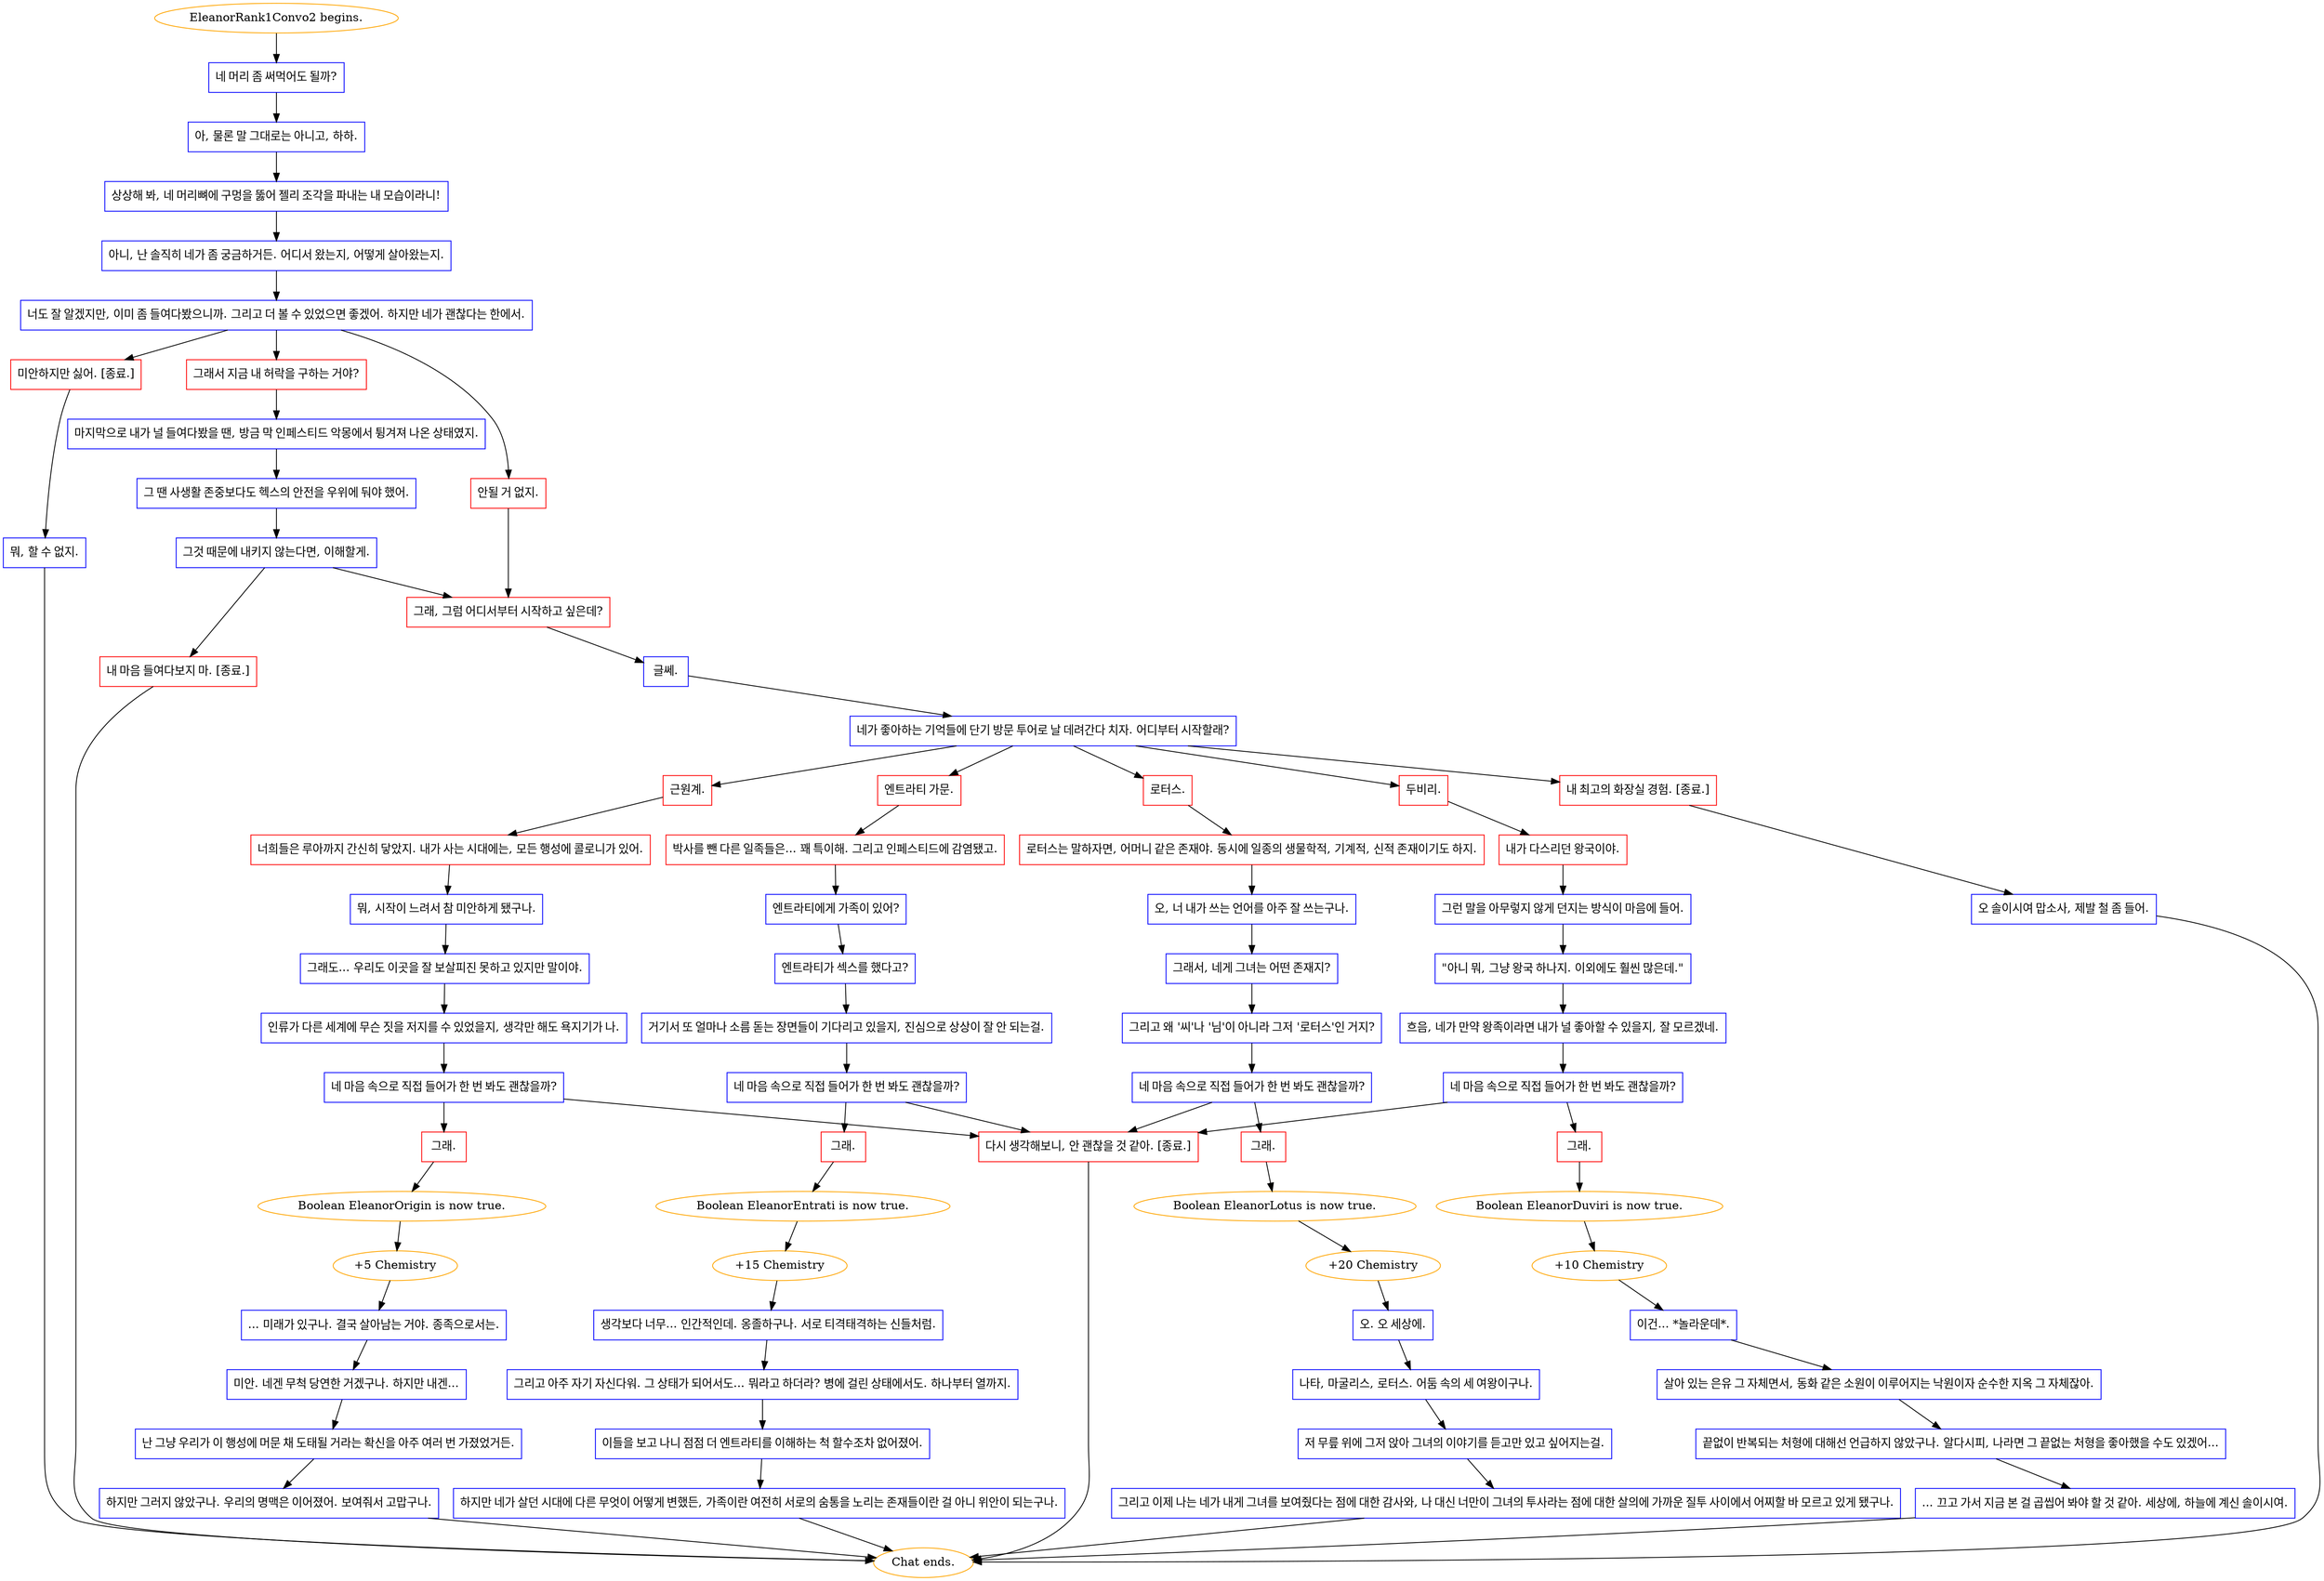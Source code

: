 digraph {
	"EleanorRank1Convo2 begins." [color=orange];
		"EleanorRank1Convo2 begins." -> j1450584719;
	j1450584719 [label="네 머리 좀 써먹어도 될까?",shape=box,color=blue];
		j1450584719 -> j529414072;
	j529414072 [label="아, 물론 말 그대로는 아니고, 하하.",shape=box,color=blue];
		j529414072 -> j3807455828;
	j3807455828 [label="상상해 봐, 네 머리뼈에 구멍을 뚫어 젤리 조각을 파내는 내 모습이라니!",shape=box,color=blue];
		j3807455828 -> j2574306215;
	j2574306215 [label="아니, 난 솔직히 네가 좀 궁금하거든. 어디서 왔는지, 어떻게 살아왔는지.",shape=box,color=blue];
		j2574306215 -> j1819977282;
	j1819977282 [label="너도 잘 알겠지만, 이미 좀 들여다봤으니까. 그리고 더 볼 수 있었으면 좋겠어. 하지만 네가 괜찮다는 한에서.",shape=box,color=blue];
		j1819977282 -> j227294128;
		j1819977282 -> j3527054806;
		j1819977282 -> j1663908838;
	j227294128 [label="안될 거 없지.",shape=box,color=red];
		j227294128 -> j1106348513;
	j3527054806 [label="그래서 지금 내 허락을 구하는 거야?",shape=box,color=red];
		j3527054806 -> j743244544;
	j1663908838 [label="미안하지만 싫어. [종료.]",shape=box,color=red];
		j1663908838 -> j2418984522;
	j1106348513 [label="그래, 그럼 어디서부터 시작하고 싶은데?",shape=box,color=red];
		j1106348513 -> j3843035264;
	j743244544 [label="마지막으로 내가 널 들여다봤을 땐, 방금 막 인페스티드 악몽에서 튕겨져 나온 상태였지.",shape=box,color=blue];
		j743244544 -> j1713710936;
	j2418984522 [label="뭐, 할 수 없지.",shape=box,color=blue];
		j2418984522 -> "Chat ends.";
	j3843035264 [label="글쎄.",shape=box,color=blue];
		j3843035264 -> j3477903482;
	j1713710936 [label="그 땐 사생활 존중보다도 헥스의 안전을 우위에 둬야 했어.",shape=box,color=blue];
		j1713710936 -> j3721165988;
	"Chat ends." [color=orange];
	j3477903482 [label="네가 좋아하는 기억들에 단기 방문 투어로 날 데려간다 치자. 어디부터 시작할래?",shape=box,color=blue];
		j3477903482 -> j399938532;
		j3477903482 -> j305140918;
		j3477903482 -> j4002075042;
		j3477903482 -> j1960538670;
		j3477903482 -> j3086201682;
	j3721165988 [label="그것 때문에 내키지 않는다면, 이해할게.",shape=box,color=blue];
		j3721165988 -> j1106348513;
		j3721165988 -> j4275300163;
	j399938532 [label="두비리.",shape=box,color=red];
		j399938532 -> j3947067280;
	j305140918 [label="근원계.",shape=box,color=red];
		j305140918 -> j236835423;
	j4002075042 [label="엔트라티 가문.",shape=box,color=red];
		j4002075042 -> j3084858094;
	j1960538670 [label="로터스.",shape=box,color=red];
		j1960538670 -> j2426994905;
	j3086201682 [label="내 최고의 화장실 경험. [종료.]",shape=box,color=red];
		j3086201682 -> j1703317789;
	j4275300163 [label="내 마음 들여다보지 마. [종료.]",shape=box,color=red];
		j4275300163 -> "Chat ends.";
	j3947067280 [label="내가 다스리던 왕국이야.",shape=box,color=red];
		j3947067280 -> j1256567584;
	j236835423 [label="너희들은 루아까지 간신히 닿았지. 내가 사는 시대에는, 모든 행성에 콜로니가 있어.",shape=box,color=red];
		j236835423 -> j405854051;
	j3084858094 [label="박사를 뺀 다른 일족들은... 꽤 특이해. 그리고 인페스티드에 감염됐고.",shape=box,color=red];
		j3084858094 -> j412455372;
	j2426994905 [label="로터스는 말하자면, 어머니 같은 존재야. 동시에 일종의 생물학적, 기계적, 신적 존재이기도 하지.",shape=box,color=red];
		j2426994905 -> j4090370413;
	j1703317789 [label="오 솔이시여 맙소사, 제발 철 좀 들어.",shape=box,color=blue];
		j1703317789 -> "Chat ends.";
	j1256567584 [label="그런 말을 아무렇지 않게 던지는 방식이 마음에 들어.",shape=box,color=blue];
		j1256567584 -> j1346447313;
	j405854051 [label="뭐, 시작이 느려서 참 미안하게 됐구나.",shape=box,color=blue];
		j405854051 -> j461824171;
	j412455372 [label="엔트라티에게 가족이 있어?",shape=box,color=blue];
		j412455372 -> j3735783658;
	j4090370413 [label="오, 너 내가 쓰는 언어를 아주 잘 쓰는구나.",shape=box,color=blue];
		j4090370413 -> j656422430;
	j1346447313 [label="\"아니 뭐, 그냥 왕국 하나지. 이외에도 훨씬 많은데.\"",shape=box,color=blue];
		j1346447313 -> j3735131102;
	j461824171 [label="그래도... 우리도 이곳을 잘 보살피진 못하고 있지만 말이야.",shape=box,color=blue];
		j461824171 -> j4280361435;
	j3735783658 [label="엔트라티가 섹스를 했다고?",shape=box,color=blue];
		j3735783658 -> j302970168;
	j656422430 [label="그래서, 네게 그녀는 어떤 존재지?",shape=box,color=blue];
		j656422430 -> j3667610670;
	j3735131102 [label="흐음, 네가 만약 왕족이라면 내가 널 좋아할 수 있을지, 잘 모르겠네.",shape=box,color=blue];
		j3735131102 -> j3390879739;
	j4280361435 [label="인류가 다른 세계에 무슨 짓을 저지를 수 있었을지, 생각만 해도 욕지기가 나.",shape=box,color=blue];
		j4280361435 -> j4086749086;
	j302970168 [label="거기서 또 얼마나 소름 돋는 장면들이 기다리고 있을지, 진심으로 상상이 잘 안 되는걸.",shape=box,color=blue];
		j302970168 -> j2240880433;
	j3667610670 [label="그리고 왜 '씨'나 '님'이 아니라 그저 '로터스'인 거지?",shape=box,color=blue];
		j3667610670 -> j389399231;
	j3390879739 [label="네 마음 속으로 직접 들어가 한 번 봐도 괜찮을까?",shape=box,color=blue];
		j3390879739 -> j121902085;
		j3390879739 -> j523154848;
	j4086749086 [label="네 마음 속으로 직접 들어가 한 번 봐도 괜찮을까?",shape=box,color=blue];
		j4086749086 -> j4134820412;
		j4086749086 -> j523154848;
	j2240880433 [label="네 마음 속으로 직접 들어가 한 번 봐도 괜찮을까?",shape=box,color=blue];
		j2240880433 -> j3153753951;
		j2240880433 -> j523154848;
	j389399231 [label="네 마음 속으로 직접 들어가 한 번 봐도 괜찮을까?",shape=box,color=blue];
		j389399231 -> j2185844168;
		j389399231 -> j523154848;
	j121902085 [label="그래.",shape=box,color=red];
		j121902085 -> j2870262873;
	j523154848 [label="다시 생각해보니, 안 괜찮을 것 같아. [종료.]",shape=box,color=red];
		j523154848 -> "Chat ends.";
	j4134820412 [label="그래.",shape=box,color=red];
		j4134820412 -> j1360972248;
	j3153753951 [label="그래.",shape=box,color=red];
		j3153753951 -> j107821309;
	j2185844168 [label="그래.",shape=box,color=red];
		j2185844168 -> j54750365;
	j2870262873 [label="Boolean EleanorDuviri is now true.",color=orange];
		j2870262873 -> j3784026608;
	j1360972248 [label="Boolean EleanorOrigin is now true.",color=orange];
		j1360972248 -> j3651874863;
	j107821309 [label="Boolean EleanorEntrati is now true.",color=orange];
		j107821309 -> j166161442;
	j54750365 [label="Boolean EleanorLotus is now true.",color=orange];
		j54750365 -> j3500261420;
	j3784026608 [label="+10 Chemistry",color=orange];
		j3784026608 -> j287544646;
	j3651874863 [label="+5 Chemistry",color=orange];
		j3651874863 -> j2607065693;
	j166161442 [label="+15 Chemistry",color=orange];
		j166161442 -> j3652456981;
	j3500261420 [label="+20 Chemistry",color=orange];
		j3500261420 -> j2467121600;
	j287544646 [label="이건... *놀라운데*.",shape=box,color=blue];
		j287544646 -> j2925801199;
	j2607065693 [label="... 미래가 있구나. 결국 살아남는 거야. 종족으로서는.",shape=box,color=blue];
		j2607065693 -> j3320752432;
	j3652456981 [label="생각보다 너무... 인간적인데. 옹졸하구나. 서로 티격태격하는 신들처럼.",shape=box,color=blue];
		j3652456981 -> j475353260;
	j2467121600 [label="오. 오 세상에.",shape=box,color=blue];
		j2467121600 -> j2603339066;
	j2925801199 [label="살아 있는 은유 그 자체면서, 동화 같은 소원이 이루어지는 낙원이자 순수한 지옥 그 자체잖아.",shape=box,color=blue];
		j2925801199 -> j4204289698;
	j3320752432 [label="미안. 네겐 무척 당연한 거겠구나. 하지만 내겐...",shape=box,color=blue];
		j3320752432 -> j2538993530;
	j475353260 [label="그리고 아주 자기 자신다워. 그 상태가 되어서도... 뭐라고 하더라? 병에 걸린 상태에서도. 하나부터 열까지.",shape=box,color=blue];
		j475353260 -> j1595024158;
	j2603339066 [label="나타, 마굴리스, 로터스. 어둠 속의 세 여왕이구나.",shape=box,color=blue];
		j2603339066 -> j4222796821;
	j4204289698 [label="끝없이 반복되는 처형에 대해선 언급하지 않았구나. 알다시피, 나라면 그 끝없는 처형을 좋아했을 수도 있겠어...",shape=box,color=blue];
		j4204289698 -> j291685420;
	j2538993530 [label="난 그냥 우리가 이 행성에 머문 채 도태될 거라는 확신을 아주 여러 번 가졌었거든.",shape=box,color=blue];
		j2538993530 -> j2181675082;
	j1595024158 [label="이들을 보고 나니 점점 더 엔트라티를 이해하는 척 할수조차 없어졌어.",shape=box,color=blue];
		j1595024158 -> j104123403;
	j4222796821 [label="저 무릎 위에 그저 앉아 그녀의 이야기를 듣고만 있고 싶어지는걸.",shape=box,color=blue];
		j4222796821 -> j1063841963;
	j291685420 [label="... 끄고 가서 지금 본 걸 곱씹어 봐야 할 것 같아. 세상에, 하늘에 계신 솔이시여.",shape=box,color=blue];
		j291685420 -> "Chat ends.";
	j2181675082 [label="하지만 그러지 않았구나. 우리의 명맥은 이어졌어. 보여줘서 고맙구나.",shape=box,color=blue];
		j2181675082 -> "Chat ends.";
	j104123403 [label="하지만 네가 살던 시대에 다른 무엇이 어떻게 변했든, 가족이란 여전히 서로의 숨통을 노리는 존재들이란 걸 아니 위안이 되는구나.",shape=box,color=blue];
		j104123403 -> "Chat ends.";
	j1063841963 [label="그리고 이제 나는 네가 내게 그녀를 보여줬다는 점에 대한 감사와, 나 대신 너만이 그녀의 투사라는 점에 대한 살의에 가까운 질투 사이에서 어찌할 바 모르고 있게 됐구나.",shape=box,color=blue];
		j1063841963 -> "Chat ends.";
}